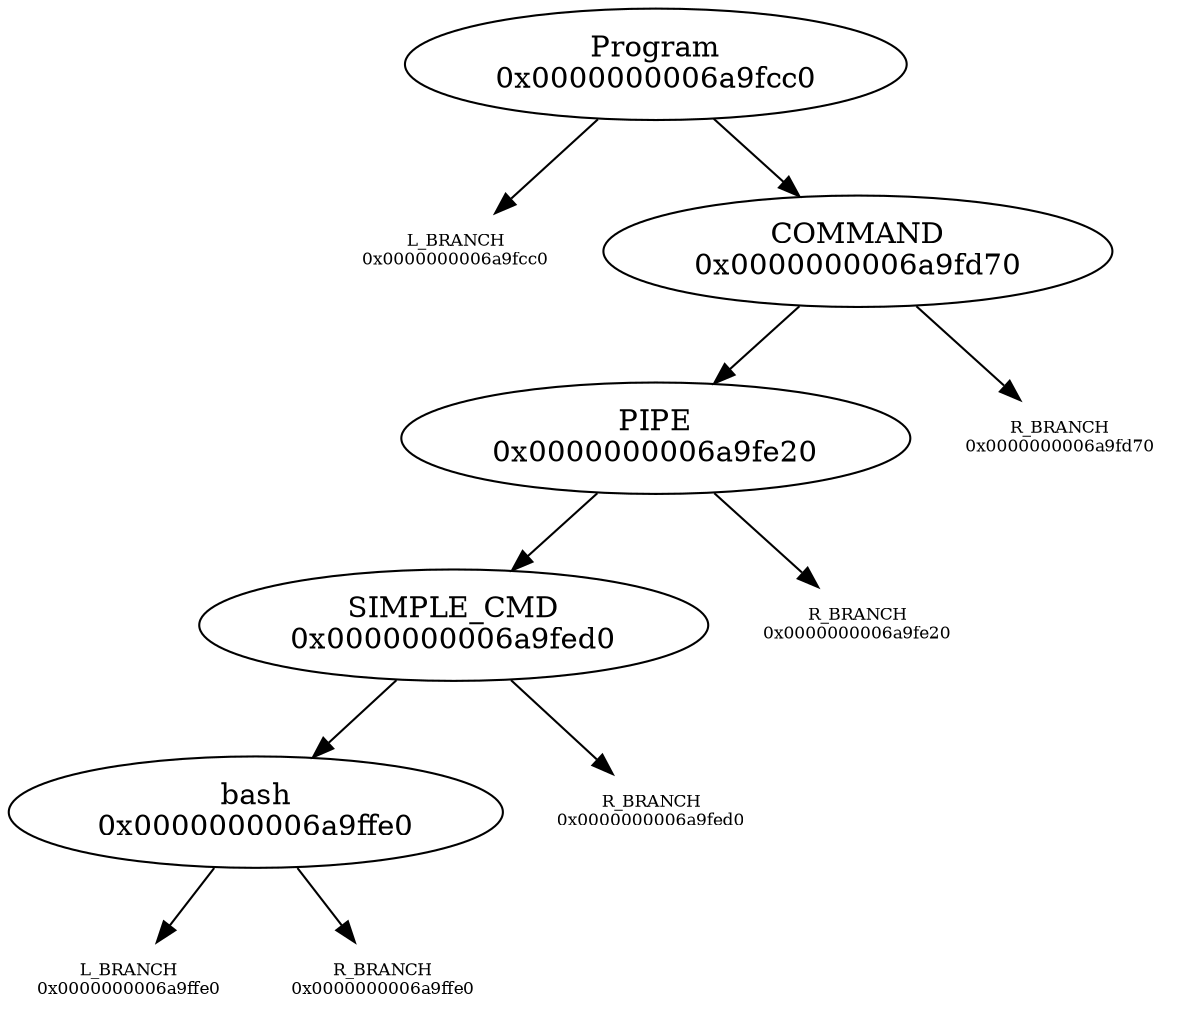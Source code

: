 digraph graphname {
"Program\n0x0000000006a9fcc0" -> "L_BRANCH\n0x0000000006a9fcc0";
"L_BRANCH\n0x0000000006a9fcc0" [shape=none fontsize=8]
"Program\n0x0000000006a9fcc0" -> "COMMAND\n0x0000000006a9fd70";
"COMMAND\n0x0000000006a9fd70" -> "PIPE\n0x0000000006a9fe20";
"COMMAND\n0x0000000006a9fd70" -> "R_BRANCH\n0x0000000006a9fd70";
"R_BRANCH\n0x0000000006a9fd70" [shape=none fontsize=8]
"PIPE\n0x0000000006a9fe20" -> "SIMPLE_CMD\n0x0000000006a9fed0";
"PIPE\n0x0000000006a9fe20" -> "R_BRANCH\n0x0000000006a9fe20";
"R_BRANCH\n0x0000000006a9fe20" [shape=none fontsize=8]
"SIMPLE_CMD\n0x0000000006a9fed0" -> "bash\n0x0000000006a9ffe0";
"SIMPLE_CMD\n0x0000000006a9fed0" -> "R_BRANCH\n0x0000000006a9fed0";
"R_BRANCH\n0x0000000006a9fed0" [shape=none fontsize=8]
"bash\n0x0000000006a9ffe0" -> "L_BRANCH\n0x0000000006a9ffe0";
"L_BRANCH\n0x0000000006a9ffe0" [shape=none fontsize=8]
"bash\n0x0000000006a9ffe0" -> "R_BRANCH\n0x0000000006a9ffe0";
"R_BRANCH\n0x0000000006a9ffe0" [shape=none fontsize=8]

}